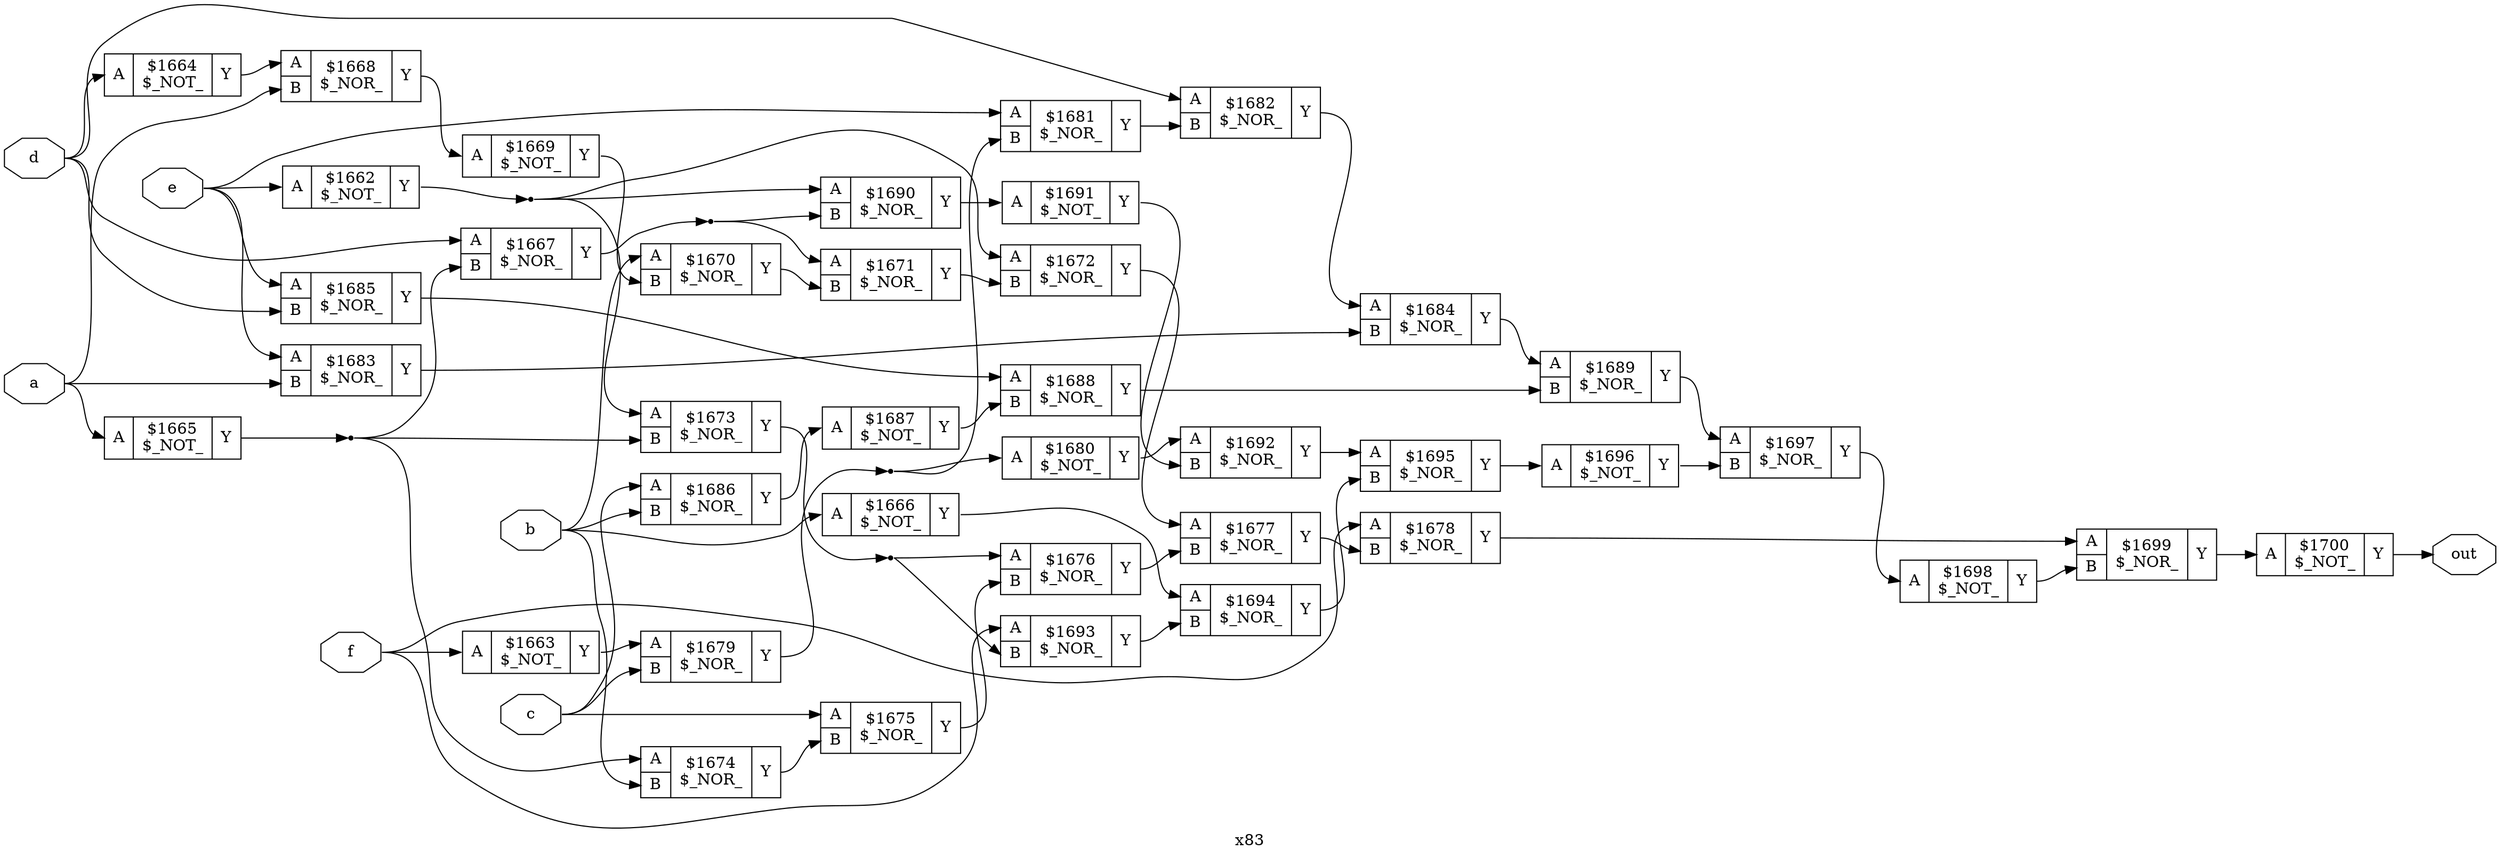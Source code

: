 digraph "x83" {
label="x83";
rankdir="LR";
remincross=true;
n39 [ shape=octagon, label="a", color="black", fontcolor="black" ];
n40 [ shape=octagon, label="b", color="black", fontcolor="black" ];
n41 [ shape=octagon, label="c", color="black", fontcolor="black" ];
n42 [ shape=octagon, label="d", color="black", fontcolor="black" ];
n43 [ shape=octagon, label="e", color="black", fontcolor="black" ];
n44 [ shape=octagon, label="f", color="black", fontcolor="black" ];
n45 [ shape=octagon, label="out", color="black", fontcolor="black" ];
c48 [ shape=record, label="{{<p46> A}|$1662\n$_NOT_|{<p47> Y}}" ];
c49 [ shape=record, label="{{<p46> A}|$1663\n$_NOT_|{<p47> Y}}" ];
c50 [ shape=record, label="{{<p46> A}|$1664\n$_NOT_|{<p47> Y}}" ];
c51 [ shape=record, label="{{<p46> A}|$1665\n$_NOT_|{<p47> Y}}" ];
c52 [ shape=record, label="{{<p46> A}|$1666\n$_NOT_|{<p47> Y}}" ];
c54 [ shape=record, label="{{<p46> A|<p53> B}|$1667\n$_NOR_|{<p47> Y}}" ];
c55 [ shape=record, label="{{<p46> A|<p53> B}|$1668\n$_NOR_|{<p47> Y}}" ];
c56 [ shape=record, label="{{<p46> A}|$1669\n$_NOT_|{<p47> Y}}" ];
c57 [ shape=record, label="{{<p46> A|<p53> B}|$1670\n$_NOR_|{<p47> Y}}" ];
c58 [ shape=record, label="{{<p46> A|<p53> B}|$1671\n$_NOR_|{<p47> Y}}" ];
c59 [ shape=record, label="{{<p46> A|<p53> B}|$1672\n$_NOR_|{<p47> Y}}" ];
c60 [ shape=record, label="{{<p46> A|<p53> B}|$1673\n$_NOR_|{<p47> Y}}" ];
c61 [ shape=record, label="{{<p46> A|<p53> B}|$1674\n$_NOR_|{<p47> Y}}" ];
c62 [ shape=record, label="{{<p46> A|<p53> B}|$1675\n$_NOR_|{<p47> Y}}" ];
c63 [ shape=record, label="{{<p46> A|<p53> B}|$1676\n$_NOR_|{<p47> Y}}" ];
c64 [ shape=record, label="{{<p46> A|<p53> B}|$1677\n$_NOR_|{<p47> Y}}" ];
c65 [ shape=record, label="{{<p46> A|<p53> B}|$1678\n$_NOR_|{<p47> Y}}" ];
c66 [ shape=record, label="{{<p46> A|<p53> B}|$1679\n$_NOR_|{<p47> Y}}" ];
c67 [ shape=record, label="{{<p46> A}|$1680\n$_NOT_|{<p47> Y}}" ];
c68 [ shape=record, label="{{<p46> A|<p53> B}|$1681\n$_NOR_|{<p47> Y}}" ];
c69 [ shape=record, label="{{<p46> A|<p53> B}|$1682\n$_NOR_|{<p47> Y}}" ];
c70 [ shape=record, label="{{<p46> A|<p53> B}|$1683\n$_NOR_|{<p47> Y}}" ];
c71 [ shape=record, label="{{<p46> A|<p53> B}|$1684\n$_NOR_|{<p47> Y}}" ];
c72 [ shape=record, label="{{<p46> A|<p53> B}|$1685\n$_NOR_|{<p47> Y}}" ];
c73 [ shape=record, label="{{<p46> A|<p53> B}|$1686\n$_NOR_|{<p47> Y}}" ];
c74 [ shape=record, label="{{<p46> A}|$1687\n$_NOT_|{<p47> Y}}" ];
c75 [ shape=record, label="{{<p46> A|<p53> B}|$1688\n$_NOR_|{<p47> Y}}" ];
c76 [ shape=record, label="{{<p46> A|<p53> B}|$1689\n$_NOR_|{<p47> Y}}" ];
c77 [ shape=record, label="{{<p46> A|<p53> B}|$1690\n$_NOR_|{<p47> Y}}" ];
c78 [ shape=record, label="{{<p46> A}|$1691\n$_NOT_|{<p47> Y}}" ];
c79 [ shape=record, label="{{<p46> A|<p53> B}|$1692\n$_NOR_|{<p47> Y}}" ];
c80 [ shape=record, label="{{<p46> A|<p53> B}|$1693\n$_NOR_|{<p47> Y}}" ];
c81 [ shape=record, label="{{<p46> A|<p53> B}|$1694\n$_NOR_|{<p47> Y}}" ];
c82 [ shape=record, label="{{<p46> A|<p53> B}|$1695\n$_NOR_|{<p47> Y}}" ];
c83 [ shape=record, label="{{<p46> A}|$1696\n$_NOT_|{<p47> Y}}" ];
c84 [ shape=record, label="{{<p46> A|<p53> B}|$1697\n$_NOR_|{<p47> Y}}" ];
c85 [ shape=record, label="{{<p46> A}|$1698\n$_NOT_|{<p47> Y}}" ];
c86 [ shape=record, label="{{<p46> A|<p53> B}|$1699\n$_NOR_|{<p47> Y}}" ];
c87 [ shape=record, label="{{<p46> A}|$1700\n$_NOT_|{<p47> Y}}" ];
c50:p47:e -> c55:p46:w [color="black", label=""];
n10 [ shape=point ];
c60:p47:e -> n10:w [color="black", label=""];
n10:e -> c63:p46:w [color="black", label=""];
n10:e -> c80:p53:w [color="black", label=""];
c61:p47:e -> c62:p53:w [color="black", label=""];
c62:p47:e -> c63:p53:w [color="black", label=""];
c63:p47:e -> c64:p53:w [color="black", label=""];
c64:p47:e -> c65:p53:w [color="black", label=""];
c65:p47:e -> c86:p46:w [color="black", label=""];
n16 [ shape=point ];
c66:p47:e -> n16:w [color="black", label=""];
n16:e -> c67:p46:w [color="black", label=""];
n16:e -> c68:p53:w [color="black", label=""];
c67:p47:e -> c79:p46:w [color="black", label=""];
c68:p47:e -> c69:p53:w [color="black", label=""];
c69:p47:e -> c71:p46:w [color="black", label=""];
n2 [ shape=point ];
c51:p47:e -> n2:w [color="black", label=""];
n2:e -> c54:p53:w [color="black", label=""];
n2:e -> c60:p53:w [color="black", label=""];
n2:e -> c61:p46:w [color="black", label=""];
c70:p47:e -> c71:p53:w [color="black", label=""];
c71:p47:e -> c76:p46:w [color="black", label=""];
c72:p47:e -> c75:p46:w [color="black", label=""];
c73:p47:e -> c74:p46:w [color="black", label=""];
c74:p47:e -> c75:p53:w [color="black", label=""];
c75:p47:e -> c76:p53:w [color="black", label=""];
c76:p47:e -> c84:p46:w [color="black", label=""];
c77:p47:e -> c78:p46:w [color="black", label=""];
c78:p47:e -> c79:p53:w [color="black", label=""];
c79:p47:e -> c82:p46:w [color="black", label=""];
c52:p47:e -> c81:p46:w [color="black", label=""];
c80:p47:e -> c81:p53:w [color="black", label=""];
c81:p47:e -> c82:p53:w [color="black", label=""];
c82:p47:e -> c83:p46:w [color="black", label=""];
c83:p47:e -> c84:p53:w [color="black", label=""];
c84:p47:e -> c85:p46:w [color="black", label=""];
c85:p47:e -> c86:p53:w [color="black", label=""];
c86:p47:e -> c87:p46:w [color="black", label=""];
n37 [ shape=point ];
c48:p47:e -> n37:w [color="black", label=""];
n37:e -> c59:p46:w [color="black", label=""];
n37:e -> c60:p46:w [color="black", label=""];
n37:e -> c77:p46:w [color="black", label=""];
c49:p47:e -> c66:p46:w [color="black", label=""];
n39:e -> c51:p46:w [color="black", label=""];
n39:e -> c55:p53:w [color="black", label=""];
n39:e -> c70:p53:w [color="black", label=""];
n4 [ shape=point ];
c54:p47:e -> n4:w [color="black", label=""];
n4:e -> c58:p46:w [color="black", label=""];
n4:e -> c77:p53:w [color="black", label=""];
n40:e -> c52:p46:w [color="black", label=""];
n40:e -> c57:p46:w [color="black", label=""];
n40:e -> c61:p53:w [color="black", label=""];
n40:e -> c73:p53:w [color="black", label=""];
n41:e -> c62:p46:w [color="black", label=""];
n41:e -> c66:p53:w [color="black", label=""];
n41:e -> c73:p46:w [color="black", label=""];
n42:e -> c50:p46:w [color="black", label=""];
n42:e -> c54:p46:w [color="black", label=""];
n42:e -> c69:p46:w [color="black", label=""];
n42:e -> c72:p53:w [color="black", label=""];
n43:e -> c48:p46:w [color="black", label=""];
n43:e -> c68:p46:w [color="black", label=""];
n43:e -> c70:p46:w [color="black", label=""];
n43:e -> c72:p46:w [color="black", label=""];
n44:e -> c49:p46:w [color="black", label=""];
n44:e -> c65:p46:w [color="black", label=""];
n44:e -> c80:p46:w [color="black", label=""];
c87:p47:e -> n45:w [color="black", label=""];
c55:p47:e -> c56:p46:w [color="black", label=""];
c56:p47:e -> c57:p53:w [color="black", label=""];
c57:p47:e -> c58:p53:w [color="black", label=""];
c58:p47:e -> c59:p53:w [color="black", label=""];
c59:p47:e -> c64:p46:w [color="black", label=""];
}
